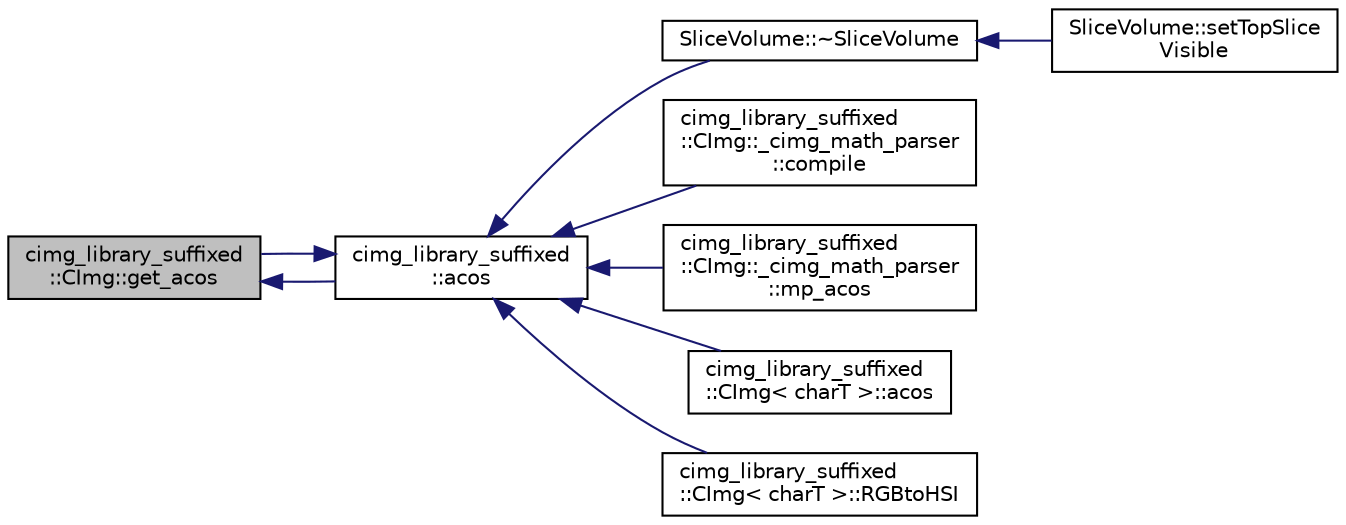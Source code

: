 digraph "cimg_library_suffixed::CImg::get_acos"
{
  edge [fontname="Helvetica",fontsize="10",labelfontname="Helvetica",labelfontsize="10"];
  node [fontname="Helvetica",fontsize="10",shape=record];
  rankdir="LR";
  Node1276 [label="cimg_library_suffixed\l::CImg::get_acos",height=0.2,width=0.4,color="black", fillcolor="grey75", style="filled", fontcolor="black"];
  Node1276 -> Node1277 [dir="back",color="midnightblue",fontsize="10",style="solid",fontname="Helvetica"];
  Node1277 [label="cimg_library_suffixed\l::acos",height=0.2,width=0.4,color="black", fillcolor="white", style="filled",URL="$namespacecimg__library__suffixed.html#a45e323770cb5807fff70424113710fa9"];
  Node1277 -> Node1278 [dir="back",color="midnightblue",fontsize="10",style="solid",fontname="Helvetica"];
  Node1278 [label="SliceVolume::~SliceVolume",height=0.2,width=0.4,color="black", fillcolor="white", style="filled",URL="$class_slice_volume.html#a124605c0610ae0e92ef762ff2472473c"];
  Node1278 -> Node1279 [dir="back",color="midnightblue",fontsize="10",style="solid",fontname="Helvetica"];
  Node1279 [label="SliceVolume::setTopSlice\lVisible",height=0.2,width=0.4,color="black", fillcolor="white", style="filled",URL="$class_slice_volume.html#a66197f7dba1d8b46a4c3add6db47e5d6"];
  Node1277 -> Node1280 [dir="back",color="midnightblue",fontsize="10",style="solid",fontname="Helvetica"];
  Node1280 [label="cimg_library_suffixed\l::CImg::_cimg_math_parser\l::compile",height=0.2,width=0.4,color="black", fillcolor="white", style="filled",URL="$structcimg__library__suffixed_1_1_c_img_1_1__cimg__math__parser.html#a318c44c5d1f4f0114355f37ace87a4ae"];
  Node1277 -> Node1281 [dir="back",color="midnightblue",fontsize="10",style="solid",fontname="Helvetica"];
  Node1281 [label="cimg_library_suffixed\l::CImg::_cimg_math_parser\l::mp_acos",height=0.2,width=0.4,color="black", fillcolor="white", style="filled",URL="$structcimg__library__suffixed_1_1_c_img_1_1__cimg__math__parser.html#a5f951014ea342efe63af2fd702071cbd"];
  Node1277 -> Node1282 [dir="back",color="midnightblue",fontsize="10",style="solid",fontname="Helvetica"];
  Node1282 [label="cimg_library_suffixed\l::CImg\< charT \>::acos",height=0.2,width=0.4,color="black", fillcolor="white", style="filled",URL="$structcimg__library__suffixed_1_1_c_img.html#a8df548141b188417ae8d4e01d164018c",tooltip="Compute the arccosine of each pixel value. "];
  Node1277 -> Node1276 [dir="back",color="midnightblue",fontsize="10",style="solid",fontname="Helvetica"];
  Node1277 -> Node1283 [dir="back",color="midnightblue",fontsize="10",style="solid",fontname="Helvetica"];
  Node1283 [label="cimg_library_suffixed\l::CImg\< charT \>::RGBtoHSI",height=0.2,width=0.4,color="black", fillcolor="white", style="filled",URL="$structcimg__library__suffixed_1_1_c_img.html#ae0859700c8aaa58104b7985338246441",tooltip="Convert pixel values from RGB to HSI color spaces. "];
}
